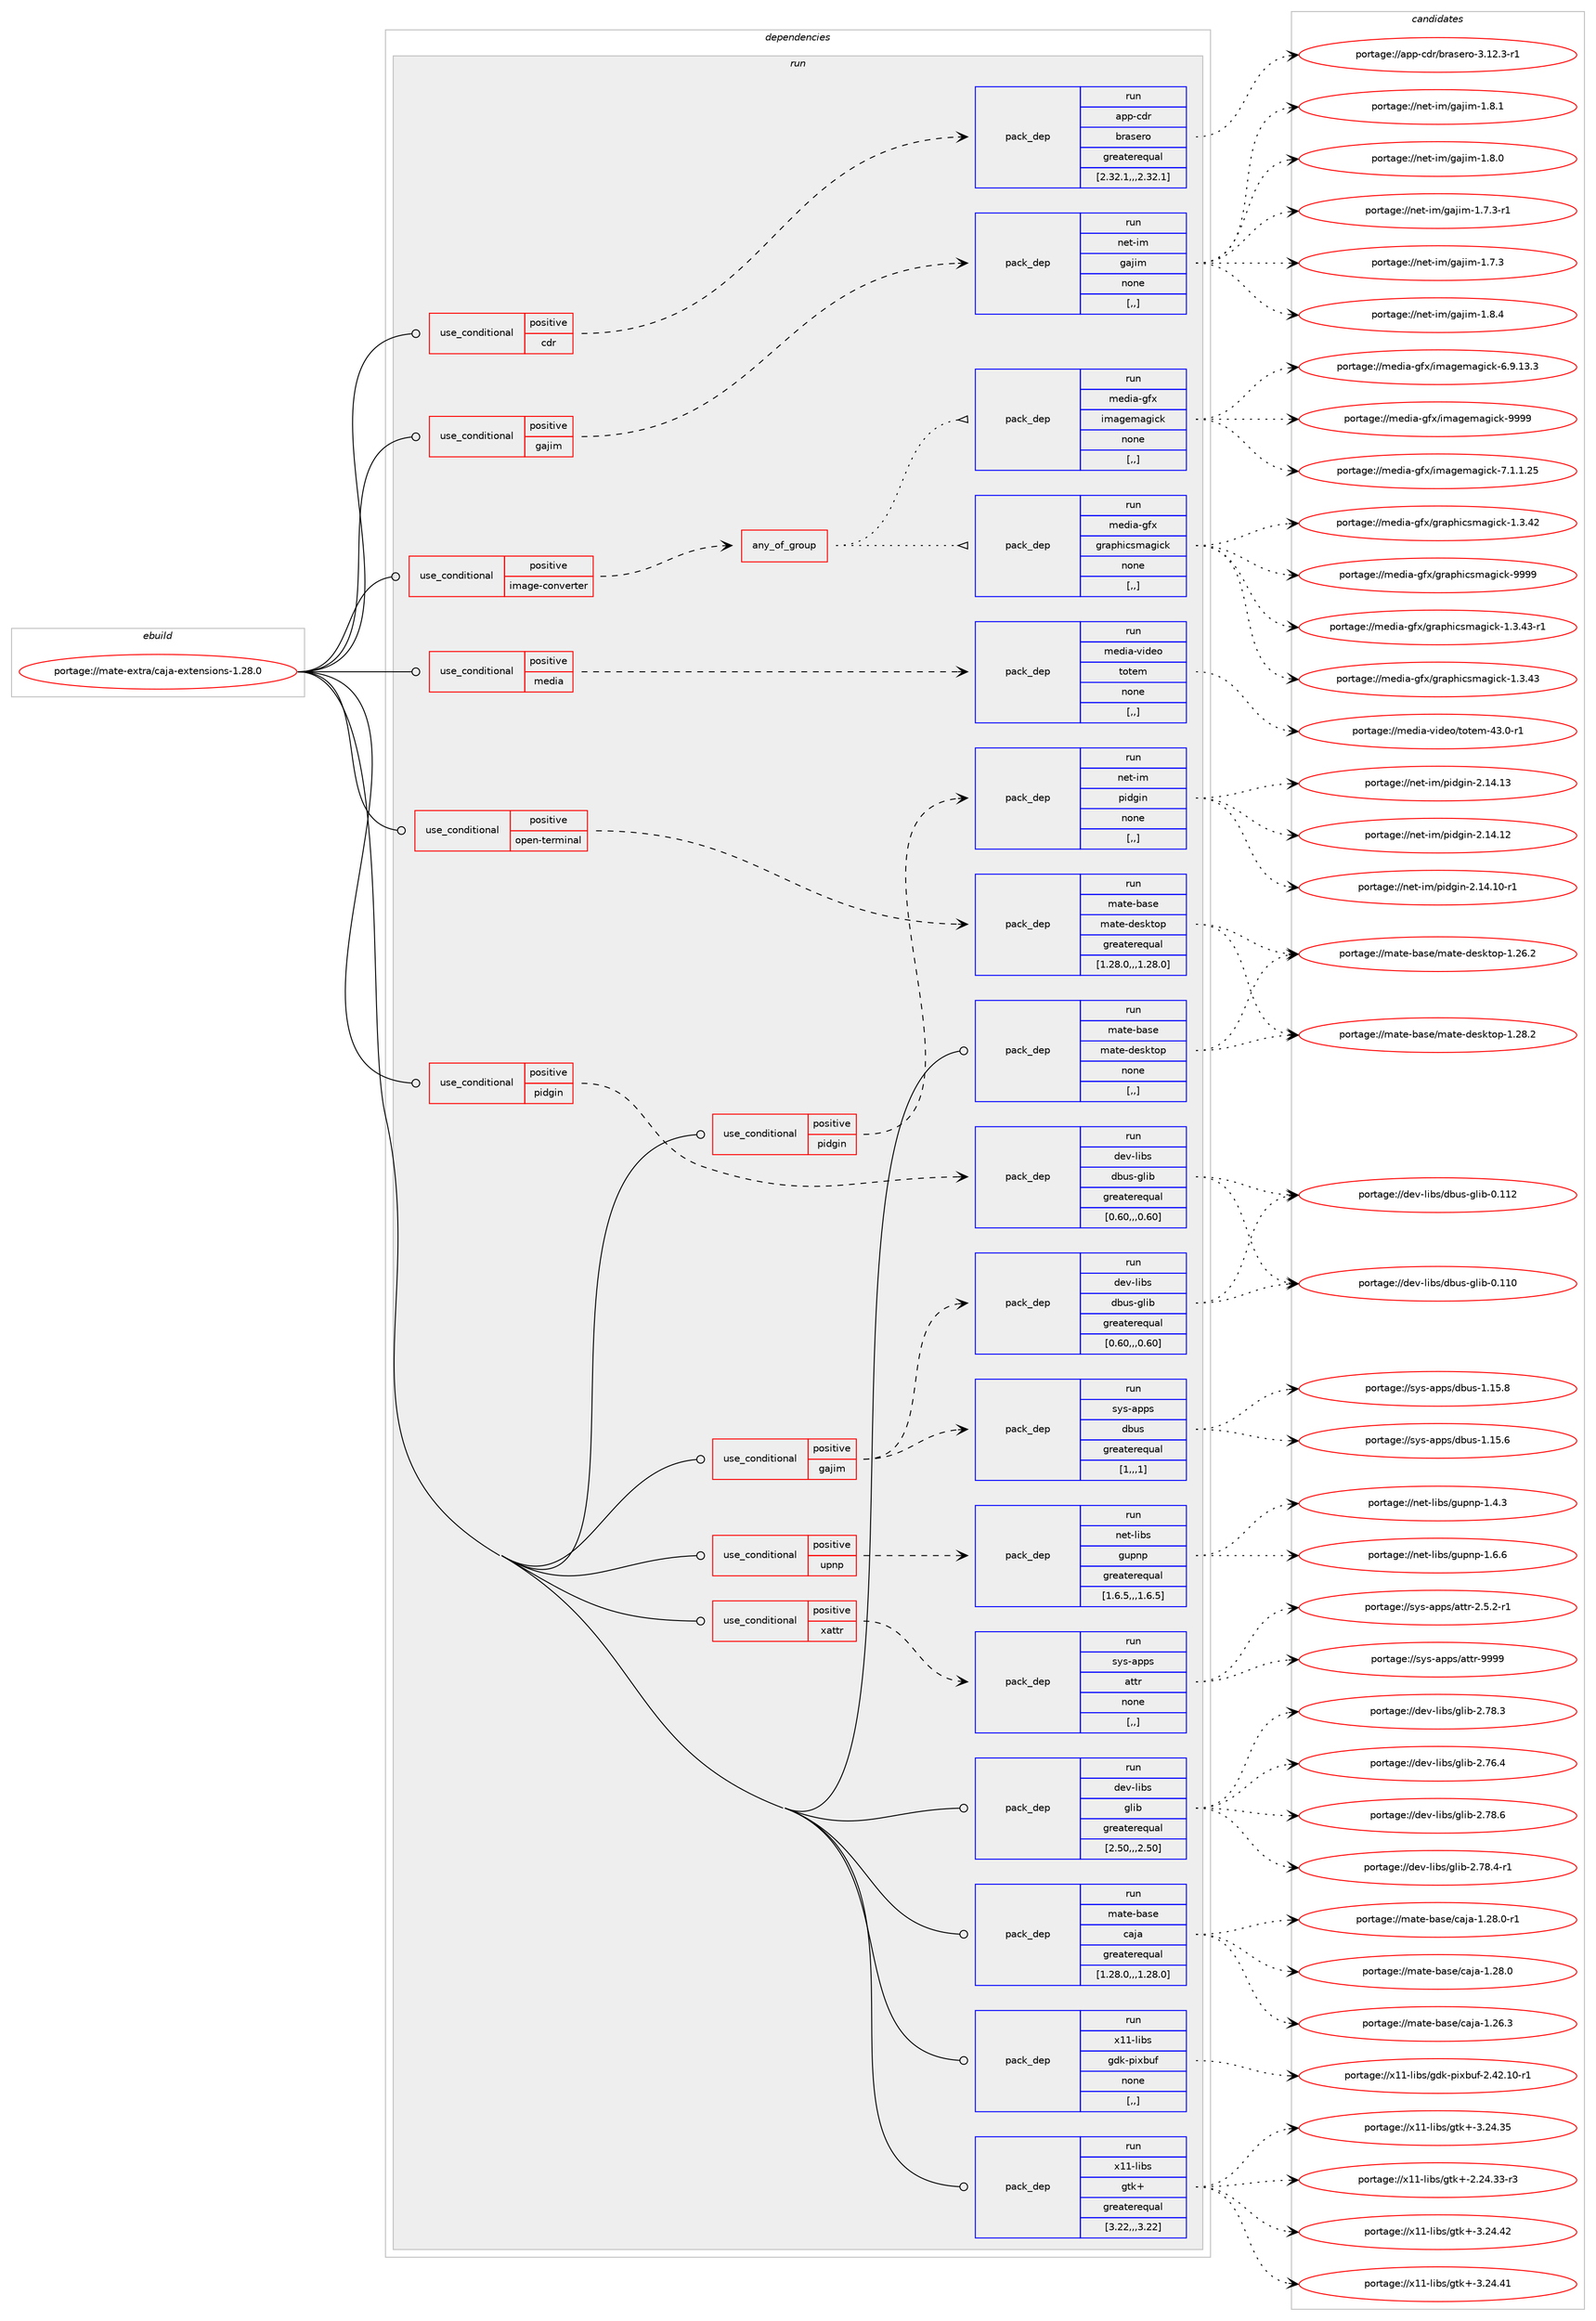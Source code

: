digraph prolog {

# *************
# Graph options
# *************

newrank=true;
concentrate=true;
compound=true;
graph [rankdir=LR,fontname=Helvetica,fontsize=10,ranksep=1.5];#, ranksep=2.5, nodesep=0.2];
edge  [arrowhead=vee];
node  [fontname=Helvetica,fontsize=10];

# **********
# The ebuild
# **********

subgraph cluster_leftcol {
color=gray;
label=<<i>ebuild</i>>;
id [label="portage://mate-extra/caja-extensions-1.28.0", color=red, width=4, href="../mate-extra/caja-extensions-1.28.0.svg"];
}

# ****************
# The dependencies
# ****************

subgraph cluster_midcol {
color=gray;
label=<<i>dependencies</i>>;
subgraph cluster_compile {
fillcolor="#eeeeee";
style=filled;
label=<<i>compile</i>>;
}
subgraph cluster_compileandrun {
fillcolor="#eeeeee";
style=filled;
label=<<i>compile and run</i>>;
}
subgraph cluster_run {
fillcolor="#eeeeee";
style=filled;
label=<<i>run</i>>;
subgraph cond71020 {
dependency282522 [label=<<TABLE BORDER="0" CELLBORDER="1" CELLSPACING="0" CELLPADDING="4"><TR><TD ROWSPAN="3" CELLPADDING="10">use_conditional</TD></TR><TR><TD>positive</TD></TR><TR><TD>cdr</TD></TR></TABLE>>, shape=none, color=red];
subgraph pack209192 {
dependency282523 [label=<<TABLE BORDER="0" CELLBORDER="1" CELLSPACING="0" CELLPADDING="4" WIDTH="220"><TR><TD ROWSPAN="6" CELLPADDING="30">pack_dep</TD></TR><TR><TD WIDTH="110">run</TD></TR><TR><TD>app-cdr</TD></TR><TR><TD>brasero</TD></TR><TR><TD>greaterequal</TD></TR><TR><TD>[2.32.1,,,2.32.1]</TD></TR></TABLE>>, shape=none, color=blue];
}
dependency282522:e -> dependency282523:w [weight=20,style="dashed",arrowhead="vee"];
}
id:e -> dependency282522:w [weight=20,style="solid",arrowhead="odot"];
subgraph cond71021 {
dependency282524 [label=<<TABLE BORDER="0" CELLBORDER="1" CELLSPACING="0" CELLPADDING="4"><TR><TD ROWSPAN="3" CELLPADDING="10">use_conditional</TD></TR><TR><TD>positive</TD></TR><TR><TD>gajim</TD></TR></TABLE>>, shape=none, color=red];
subgraph pack209193 {
dependency282525 [label=<<TABLE BORDER="0" CELLBORDER="1" CELLSPACING="0" CELLPADDING="4" WIDTH="220"><TR><TD ROWSPAN="6" CELLPADDING="30">pack_dep</TD></TR><TR><TD WIDTH="110">run</TD></TR><TR><TD>dev-libs</TD></TR><TR><TD>dbus-glib</TD></TR><TR><TD>greaterequal</TD></TR><TR><TD>[0.60,,,0.60]</TD></TR></TABLE>>, shape=none, color=blue];
}
dependency282524:e -> dependency282525:w [weight=20,style="dashed",arrowhead="vee"];
subgraph pack209194 {
dependency282526 [label=<<TABLE BORDER="0" CELLBORDER="1" CELLSPACING="0" CELLPADDING="4" WIDTH="220"><TR><TD ROWSPAN="6" CELLPADDING="30">pack_dep</TD></TR><TR><TD WIDTH="110">run</TD></TR><TR><TD>sys-apps</TD></TR><TR><TD>dbus</TD></TR><TR><TD>greaterequal</TD></TR><TR><TD>[1,,,1]</TD></TR></TABLE>>, shape=none, color=blue];
}
dependency282524:e -> dependency282526:w [weight=20,style="dashed",arrowhead="vee"];
}
id:e -> dependency282524:w [weight=20,style="solid",arrowhead="odot"];
subgraph cond71022 {
dependency282527 [label=<<TABLE BORDER="0" CELLBORDER="1" CELLSPACING="0" CELLPADDING="4"><TR><TD ROWSPAN="3" CELLPADDING="10">use_conditional</TD></TR><TR><TD>positive</TD></TR><TR><TD>gajim</TD></TR></TABLE>>, shape=none, color=red];
subgraph pack209195 {
dependency282528 [label=<<TABLE BORDER="0" CELLBORDER="1" CELLSPACING="0" CELLPADDING="4" WIDTH="220"><TR><TD ROWSPAN="6" CELLPADDING="30">pack_dep</TD></TR><TR><TD WIDTH="110">run</TD></TR><TR><TD>net-im</TD></TR><TR><TD>gajim</TD></TR><TR><TD>none</TD></TR><TR><TD>[,,]</TD></TR></TABLE>>, shape=none, color=blue];
}
dependency282527:e -> dependency282528:w [weight=20,style="dashed",arrowhead="vee"];
}
id:e -> dependency282527:w [weight=20,style="solid",arrowhead="odot"];
subgraph cond71023 {
dependency282529 [label=<<TABLE BORDER="0" CELLBORDER="1" CELLSPACING="0" CELLPADDING="4"><TR><TD ROWSPAN="3" CELLPADDING="10">use_conditional</TD></TR><TR><TD>positive</TD></TR><TR><TD>image-converter</TD></TR></TABLE>>, shape=none, color=red];
subgraph any2149 {
dependency282530 [label=<<TABLE BORDER="0" CELLBORDER="1" CELLSPACING="0" CELLPADDING="4"><TR><TD CELLPADDING="10">any_of_group</TD></TR></TABLE>>, shape=none, color=red];subgraph pack209196 {
dependency282531 [label=<<TABLE BORDER="0" CELLBORDER="1" CELLSPACING="0" CELLPADDING="4" WIDTH="220"><TR><TD ROWSPAN="6" CELLPADDING="30">pack_dep</TD></TR><TR><TD WIDTH="110">run</TD></TR><TR><TD>media-gfx</TD></TR><TR><TD>imagemagick</TD></TR><TR><TD>none</TD></TR><TR><TD>[,,]</TD></TR></TABLE>>, shape=none, color=blue];
}
dependency282530:e -> dependency282531:w [weight=20,style="dotted",arrowhead="oinv"];
subgraph pack209197 {
dependency282532 [label=<<TABLE BORDER="0" CELLBORDER="1" CELLSPACING="0" CELLPADDING="4" WIDTH="220"><TR><TD ROWSPAN="6" CELLPADDING="30">pack_dep</TD></TR><TR><TD WIDTH="110">run</TD></TR><TR><TD>media-gfx</TD></TR><TR><TD>graphicsmagick</TD></TR><TR><TD>none</TD></TR><TR><TD>[,,]</TD></TR></TABLE>>, shape=none, color=blue];
}
dependency282530:e -> dependency282532:w [weight=20,style="dotted",arrowhead="oinv"];
}
dependency282529:e -> dependency282530:w [weight=20,style="dashed",arrowhead="vee"];
}
id:e -> dependency282529:w [weight=20,style="solid",arrowhead="odot"];
subgraph cond71024 {
dependency282533 [label=<<TABLE BORDER="0" CELLBORDER="1" CELLSPACING="0" CELLPADDING="4"><TR><TD ROWSPAN="3" CELLPADDING="10">use_conditional</TD></TR><TR><TD>positive</TD></TR><TR><TD>media</TD></TR></TABLE>>, shape=none, color=red];
subgraph pack209198 {
dependency282534 [label=<<TABLE BORDER="0" CELLBORDER="1" CELLSPACING="0" CELLPADDING="4" WIDTH="220"><TR><TD ROWSPAN="6" CELLPADDING="30">pack_dep</TD></TR><TR><TD WIDTH="110">run</TD></TR><TR><TD>media-video</TD></TR><TR><TD>totem</TD></TR><TR><TD>none</TD></TR><TR><TD>[,,]</TD></TR></TABLE>>, shape=none, color=blue];
}
dependency282533:e -> dependency282534:w [weight=20,style="dashed",arrowhead="vee"];
}
id:e -> dependency282533:w [weight=20,style="solid",arrowhead="odot"];
subgraph cond71025 {
dependency282535 [label=<<TABLE BORDER="0" CELLBORDER="1" CELLSPACING="0" CELLPADDING="4"><TR><TD ROWSPAN="3" CELLPADDING="10">use_conditional</TD></TR><TR><TD>positive</TD></TR><TR><TD>open-terminal</TD></TR></TABLE>>, shape=none, color=red];
subgraph pack209199 {
dependency282536 [label=<<TABLE BORDER="0" CELLBORDER="1" CELLSPACING="0" CELLPADDING="4" WIDTH="220"><TR><TD ROWSPAN="6" CELLPADDING="30">pack_dep</TD></TR><TR><TD WIDTH="110">run</TD></TR><TR><TD>mate-base</TD></TR><TR><TD>mate-desktop</TD></TR><TR><TD>greaterequal</TD></TR><TR><TD>[1.28.0,,,1.28.0]</TD></TR></TABLE>>, shape=none, color=blue];
}
dependency282535:e -> dependency282536:w [weight=20,style="dashed",arrowhead="vee"];
}
id:e -> dependency282535:w [weight=20,style="solid",arrowhead="odot"];
subgraph cond71026 {
dependency282537 [label=<<TABLE BORDER="0" CELLBORDER="1" CELLSPACING="0" CELLPADDING="4"><TR><TD ROWSPAN="3" CELLPADDING="10">use_conditional</TD></TR><TR><TD>positive</TD></TR><TR><TD>pidgin</TD></TR></TABLE>>, shape=none, color=red];
subgraph pack209200 {
dependency282538 [label=<<TABLE BORDER="0" CELLBORDER="1" CELLSPACING="0" CELLPADDING="4" WIDTH="220"><TR><TD ROWSPAN="6" CELLPADDING="30">pack_dep</TD></TR><TR><TD WIDTH="110">run</TD></TR><TR><TD>dev-libs</TD></TR><TR><TD>dbus-glib</TD></TR><TR><TD>greaterequal</TD></TR><TR><TD>[0.60,,,0.60]</TD></TR></TABLE>>, shape=none, color=blue];
}
dependency282537:e -> dependency282538:w [weight=20,style="dashed",arrowhead="vee"];
}
id:e -> dependency282537:w [weight=20,style="solid",arrowhead="odot"];
subgraph cond71027 {
dependency282539 [label=<<TABLE BORDER="0" CELLBORDER="1" CELLSPACING="0" CELLPADDING="4"><TR><TD ROWSPAN="3" CELLPADDING="10">use_conditional</TD></TR><TR><TD>positive</TD></TR><TR><TD>pidgin</TD></TR></TABLE>>, shape=none, color=red];
subgraph pack209201 {
dependency282540 [label=<<TABLE BORDER="0" CELLBORDER="1" CELLSPACING="0" CELLPADDING="4" WIDTH="220"><TR><TD ROWSPAN="6" CELLPADDING="30">pack_dep</TD></TR><TR><TD WIDTH="110">run</TD></TR><TR><TD>net-im</TD></TR><TR><TD>pidgin</TD></TR><TR><TD>none</TD></TR><TR><TD>[,,]</TD></TR></TABLE>>, shape=none, color=blue];
}
dependency282539:e -> dependency282540:w [weight=20,style="dashed",arrowhead="vee"];
}
id:e -> dependency282539:w [weight=20,style="solid",arrowhead="odot"];
subgraph cond71028 {
dependency282541 [label=<<TABLE BORDER="0" CELLBORDER="1" CELLSPACING="0" CELLPADDING="4"><TR><TD ROWSPAN="3" CELLPADDING="10">use_conditional</TD></TR><TR><TD>positive</TD></TR><TR><TD>upnp</TD></TR></TABLE>>, shape=none, color=red];
subgraph pack209202 {
dependency282542 [label=<<TABLE BORDER="0" CELLBORDER="1" CELLSPACING="0" CELLPADDING="4" WIDTH="220"><TR><TD ROWSPAN="6" CELLPADDING="30">pack_dep</TD></TR><TR><TD WIDTH="110">run</TD></TR><TR><TD>net-libs</TD></TR><TR><TD>gupnp</TD></TR><TR><TD>greaterequal</TD></TR><TR><TD>[1.6.5,,,1.6.5]</TD></TR></TABLE>>, shape=none, color=blue];
}
dependency282541:e -> dependency282542:w [weight=20,style="dashed",arrowhead="vee"];
}
id:e -> dependency282541:w [weight=20,style="solid",arrowhead="odot"];
subgraph cond71029 {
dependency282543 [label=<<TABLE BORDER="0" CELLBORDER="1" CELLSPACING="0" CELLPADDING="4"><TR><TD ROWSPAN="3" CELLPADDING="10">use_conditional</TD></TR><TR><TD>positive</TD></TR><TR><TD>xattr</TD></TR></TABLE>>, shape=none, color=red];
subgraph pack209203 {
dependency282544 [label=<<TABLE BORDER="0" CELLBORDER="1" CELLSPACING="0" CELLPADDING="4" WIDTH="220"><TR><TD ROWSPAN="6" CELLPADDING="30">pack_dep</TD></TR><TR><TD WIDTH="110">run</TD></TR><TR><TD>sys-apps</TD></TR><TR><TD>attr</TD></TR><TR><TD>none</TD></TR><TR><TD>[,,]</TD></TR></TABLE>>, shape=none, color=blue];
}
dependency282543:e -> dependency282544:w [weight=20,style="dashed",arrowhead="vee"];
}
id:e -> dependency282543:w [weight=20,style="solid",arrowhead="odot"];
subgraph pack209204 {
dependency282545 [label=<<TABLE BORDER="0" CELLBORDER="1" CELLSPACING="0" CELLPADDING="4" WIDTH="220"><TR><TD ROWSPAN="6" CELLPADDING="30">pack_dep</TD></TR><TR><TD WIDTH="110">run</TD></TR><TR><TD>dev-libs</TD></TR><TR><TD>glib</TD></TR><TR><TD>greaterequal</TD></TR><TR><TD>[2.50,,,2.50]</TD></TR></TABLE>>, shape=none, color=blue];
}
id:e -> dependency282545:w [weight=20,style="solid",arrowhead="odot"];
subgraph pack209205 {
dependency282546 [label=<<TABLE BORDER="0" CELLBORDER="1" CELLSPACING="0" CELLPADDING="4" WIDTH="220"><TR><TD ROWSPAN="6" CELLPADDING="30">pack_dep</TD></TR><TR><TD WIDTH="110">run</TD></TR><TR><TD>mate-base</TD></TR><TR><TD>caja</TD></TR><TR><TD>greaterequal</TD></TR><TR><TD>[1.28.0,,,1.28.0]</TD></TR></TABLE>>, shape=none, color=blue];
}
id:e -> dependency282546:w [weight=20,style="solid",arrowhead="odot"];
subgraph pack209206 {
dependency282547 [label=<<TABLE BORDER="0" CELLBORDER="1" CELLSPACING="0" CELLPADDING="4" WIDTH="220"><TR><TD ROWSPAN="6" CELLPADDING="30">pack_dep</TD></TR><TR><TD WIDTH="110">run</TD></TR><TR><TD>mate-base</TD></TR><TR><TD>mate-desktop</TD></TR><TR><TD>none</TD></TR><TR><TD>[,,]</TD></TR></TABLE>>, shape=none, color=blue];
}
id:e -> dependency282547:w [weight=20,style="solid",arrowhead="odot"];
subgraph pack209207 {
dependency282548 [label=<<TABLE BORDER="0" CELLBORDER="1" CELLSPACING="0" CELLPADDING="4" WIDTH="220"><TR><TD ROWSPAN="6" CELLPADDING="30">pack_dep</TD></TR><TR><TD WIDTH="110">run</TD></TR><TR><TD>x11-libs</TD></TR><TR><TD>gdk-pixbuf</TD></TR><TR><TD>none</TD></TR><TR><TD>[,,]</TD></TR></TABLE>>, shape=none, color=blue];
}
id:e -> dependency282548:w [weight=20,style="solid",arrowhead="odot"];
subgraph pack209208 {
dependency282549 [label=<<TABLE BORDER="0" CELLBORDER="1" CELLSPACING="0" CELLPADDING="4" WIDTH="220"><TR><TD ROWSPAN="6" CELLPADDING="30">pack_dep</TD></TR><TR><TD WIDTH="110">run</TD></TR><TR><TD>x11-libs</TD></TR><TR><TD>gtk+</TD></TR><TR><TD>greaterequal</TD></TR><TR><TD>[3.22,,,3.22]</TD></TR></TABLE>>, shape=none, color=blue];
}
id:e -> dependency282549:w [weight=20,style="solid",arrowhead="odot"];
}
}

# **************
# The candidates
# **************

subgraph cluster_choices {
rank=same;
color=gray;
label=<<i>candidates</i>>;

subgraph choice209192 {
color=black;
nodesep=1;
choice971121124599100114479811497115101114111455146495046514511449 [label="portage://app-cdr/brasero-3.12.3-r1", color=red, width=4,href="../app-cdr/brasero-3.12.3-r1.svg"];
dependency282523:e -> choice971121124599100114479811497115101114111455146495046514511449:w [style=dotted,weight="100"];
}
subgraph choice209193 {
color=black;
nodesep=1;
choice100101118451081059811547100981171154510310810598454846494950 [label="portage://dev-libs/dbus-glib-0.112", color=red, width=4,href="../dev-libs/dbus-glib-0.112.svg"];
choice100101118451081059811547100981171154510310810598454846494948 [label="portage://dev-libs/dbus-glib-0.110", color=red, width=4,href="../dev-libs/dbus-glib-0.110.svg"];
dependency282525:e -> choice100101118451081059811547100981171154510310810598454846494950:w [style=dotted,weight="100"];
dependency282525:e -> choice100101118451081059811547100981171154510310810598454846494948:w [style=dotted,weight="100"];
}
subgraph choice209194 {
color=black;
nodesep=1;
choice1151211154597112112115471009811711545494649534656 [label="portage://sys-apps/dbus-1.15.8", color=red, width=4,href="../sys-apps/dbus-1.15.8.svg"];
choice1151211154597112112115471009811711545494649534654 [label="portage://sys-apps/dbus-1.15.6", color=red, width=4,href="../sys-apps/dbus-1.15.6.svg"];
dependency282526:e -> choice1151211154597112112115471009811711545494649534656:w [style=dotted,weight="100"];
dependency282526:e -> choice1151211154597112112115471009811711545494649534654:w [style=dotted,weight="100"];
}
subgraph choice209195 {
color=black;
nodesep=1;
choice110101116451051094710397106105109454946564652 [label="portage://net-im/gajim-1.8.4", color=red, width=4,href="../net-im/gajim-1.8.4.svg"];
choice110101116451051094710397106105109454946564649 [label="portage://net-im/gajim-1.8.1", color=red, width=4,href="../net-im/gajim-1.8.1.svg"];
choice110101116451051094710397106105109454946564648 [label="portage://net-im/gajim-1.8.0", color=red, width=4,href="../net-im/gajim-1.8.0.svg"];
choice1101011164510510947103971061051094549465546514511449 [label="portage://net-im/gajim-1.7.3-r1", color=red, width=4,href="../net-im/gajim-1.7.3-r1.svg"];
choice110101116451051094710397106105109454946554651 [label="portage://net-im/gajim-1.7.3", color=red, width=4,href="../net-im/gajim-1.7.3.svg"];
dependency282528:e -> choice110101116451051094710397106105109454946564652:w [style=dotted,weight="100"];
dependency282528:e -> choice110101116451051094710397106105109454946564649:w [style=dotted,weight="100"];
dependency282528:e -> choice110101116451051094710397106105109454946564648:w [style=dotted,weight="100"];
dependency282528:e -> choice1101011164510510947103971061051094549465546514511449:w [style=dotted,weight="100"];
dependency282528:e -> choice110101116451051094710397106105109454946554651:w [style=dotted,weight="100"];
}
subgraph choice209196 {
color=black;
nodesep=1;
choice1091011001059745103102120471051099710310110997103105991074557575757 [label="portage://media-gfx/imagemagick-9999", color=red, width=4,href="../media-gfx/imagemagick-9999.svg"];
choice109101100105974510310212047105109971031011099710310599107455546494649465053 [label="portage://media-gfx/imagemagick-7.1.1.25", color=red, width=4,href="../media-gfx/imagemagick-7.1.1.25.svg"];
choice109101100105974510310212047105109971031011099710310599107455446574649514651 [label="portage://media-gfx/imagemagick-6.9.13.3", color=red, width=4,href="../media-gfx/imagemagick-6.9.13.3.svg"];
dependency282531:e -> choice1091011001059745103102120471051099710310110997103105991074557575757:w [style=dotted,weight="100"];
dependency282531:e -> choice109101100105974510310212047105109971031011099710310599107455546494649465053:w [style=dotted,weight="100"];
dependency282531:e -> choice109101100105974510310212047105109971031011099710310599107455446574649514651:w [style=dotted,weight="100"];
}
subgraph choice209197 {
color=black;
nodesep=1;
choice109101100105974510310212047103114971121041059911510997103105991074557575757 [label="portage://media-gfx/graphicsmagick-9999", color=red, width=4,href="../media-gfx/graphicsmagick-9999.svg"];
choice10910110010597451031021204710311497112104105991151099710310599107454946514652514511449 [label="portage://media-gfx/graphicsmagick-1.3.43-r1", color=red, width=4,href="../media-gfx/graphicsmagick-1.3.43-r1.svg"];
choice1091011001059745103102120471031149711210410599115109971031059910745494651465251 [label="portage://media-gfx/graphicsmagick-1.3.43", color=red, width=4,href="../media-gfx/graphicsmagick-1.3.43.svg"];
choice1091011001059745103102120471031149711210410599115109971031059910745494651465250 [label="portage://media-gfx/graphicsmagick-1.3.42", color=red, width=4,href="../media-gfx/graphicsmagick-1.3.42.svg"];
dependency282532:e -> choice109101100105974510310212047103114971121041059911510997103105991074557575757:w [style=dotted,weight="100"];
dependency282532:e -> choice10910110010597451031021204710311497112104105991151099710310599107454946514652514511449:w [style=dotted,weight="100"];
dependency282532:e -> choice1091011001059745103102120471031149711210410599115109971031059910745494651465251:w [style=dotted,weight="100"];
dependency282532:e -> choice1091011001059745103102120471031149711210410599115109971031059910745494651465250:w [style=dotted,weight="100"];
}
subgraph choice209198 {
color=black;
nodesep=1;
choice10910110010597451181051001011114711611111610110945525146484511449 [label="portage://media-video/totem-43.0-r1", color=red, width=4,href="../media-video/totem-43.0-r1.svg"];
dependency282534:e -> choice10910110010597451181051001011114711611111610110945525146484511449:w [style=dotted,weight="100"];
}
subgraph choice209199 {
color=black;
nodesep=1;
choice1099711610145989711510147109971161014510010111510711611111245494650564650 [label="portage://mate-base/mate-desktop-1.28.2", color=red, width=4,href="../mate-base/mate-desktop-1.28.2.svg"];
choice1099711610145989711510147109971161014510010111510711611111245494650544650 [label="portage://mate-base/mate-desktop-1.26.2", color=red, width=4,href="../mate-base/mate-desktop-1.26.2.svg"];
dependency282536:e -> choice1099711610145989711510147109971161014510010111510711611111245494650564650:w [style=dotted,weight="100"];
dependency282536:e -> choice1099711610145989711510147109971161014510010111510711611111245494650544650:w [style=dotted,weight="100"];
}
subgraph choice209200 {
color=black;
nodesep=1;
choice100101118451081059811547100981171154510310810598454846494950 [label="portage://dev-libs/dbus-glib-0.112", color=red, width=4,href="../dev-libs/dbus-glib-0.112.svg"];
choice100101118451081059811547100981171154510310810598454846494948 [label="portage://dev-libs/dbus-glib-0.110", color=red, width=4,href="../dev-libs/dbus-glib-0.110.svg"];
dependency282538:e -> choice100101118451081059811547100981171154510310810598454846494950:w [style=dotted,weight="100"];
dependency282538:e -> choice100101118451081059811547100981171154510310810598454846494948:w [style=dotted,weight="100"];
}
subgraph choice209201 {
color=black;
nodesep=1;
choice11010111645105109471121051001031051104550464952464951 [label="portage://net-im/pidgin-2.14.13", color=red, width=4,href="../net-im/pidgin-2.14.13.svg"];
choice11010111645105109471121051001031051104550464952464950 [label="portage://net-im/pidgin-2.14.12", color=red, width=4,href="../net-im/pidgin-2.14.12.svg"];
choice110101116451051094711210510010310511045504649524649484511449 [label="portage://net-im/pidgin-2.14.10-r1", color=red, width=4,href="../net-im/pidgin-2.14.10-r1.svg"];
dependency282540:e -> choice11010111645105109471121051001031051104550464952464951:w [style=dotted,weight="100"];
dependency282540:e -> choice11010111645105109471121051001031051104550464952464950:w [style=dotted,weight="100"];
dependency282540:e -> choice110101116451051094711210510010310511045504649524649484511449:w [style=dotted,weight="100"];
}
subgraph choice209202 {
color=black;
nodesep=1;
choice110101116451081059811547103117112110112454946544654 [label="portage://net-libs/gupnp-1.6.6", color=red, width=4,href="../net-libs/gupnp-1.6.6.svg"];
choice110101116451081059811547103117112110112454946524651 [label="portage://net-libs/gupnp-1.4.3", color=red, width=4,href="../net-libs/gupnp-1.4.3.svg"];
dependency282542:e -> choice110101116451081059811547103117112110112454946544654:w [style=dotted,weight="100"];
dependency282542:e -> choice110101116451081059811547103117112110112454946524651:w [style=dotted,weight="100"];
}
subgraph choice209203 {
color=black;
nodesep=1;
choice115121115459711211211547971161161144557575757 [label="portage://sys-apps/attr-9999", color=red, width=4,href="../sys-apps/attr-9999.svg"];
choice115121115459711211211547971161161144550465346504511449 [label="portage://sys-apps/attr-2.5.2-r1", color=red, width=4,href="../sys-apps/attr-2.5.2-r1.svg"];
dependency282544:e -> choice115121115459711211211547971161161144557575757:w [style=dotted,weight="100"];
dependency282544:e -> choice115121115459711211211547971161161144550465346504511449:w [style=dotted,weight="100"];
}
subgraph choice209204 {
color=black;
nodesep=1;
choice1001011184510810598115471031081059845504655564654 [label="portage://dev-libs/glib-2.78.6", color=red, width=4,href="../dev-libs/glib-2.78.6.svg"];
choice10010111845108105981154710310810598455046555646524511449 [label="portage://dev-libs/glib-2.78.4-r1", color=red, width=4,href="../dev-libs/glib-2.78.4-r1.svg"];
choice1001011184510810598115471031081059845504655564651 [label="portage://dev-libs/glib-2.78.3", color=red, width=4,href="../dev-libs/glib-2.78.3.svg"];
choice1001011184510810598115471031081059845504655544652 [label="portage://dev-libs/glib-2.76.4", color=red, width=4,href="../dev-libs/glib-2.76.4.svg"];
dependency282545:e -> choice1001011184510810598115471031081059845504655564654:w [style=dotted,weight="100"];
dependency282545:e -> choice10010111845108105981154710310810598455046555646524511449:w [style=dotted,weight="100"];
dependency282545:e -> choice1001011184510810598115471031081059845504655564651:w [style=dotted,weight="100"];
dependency282545:e -> choice1001011184510810598115471031081059845504655544652:w [style=dotted,weight="100"];
}
subgraph choice209205 {
color=black;
nodesep=1;
choice1099711610145989711510147999710697454946505646484511449 [label="portage://mate-base/caja-1.28.0-r1", color=red, width=4,href="../mate-base/caja-1.28.0-r1.svg"];
choice109971161014598971151014799971069745494650564648 [label="portage://mate-base/caja-1.28.0", color=red, width=4,href="../mate-base/caja-1.28.0.svg"];
choice109971161014598971151014799971069745494650544651 [label="portage://mate-base/caja-1.26.3", color=red, width=4,href="../mate-base/caja-1.26.3.svg"];
dependency282546:e -> choice1099711610145989711510147999710697454946505646484511449:w [style=dotted,weight="100"];
dependency282546:e -> choice109971161014598971151014799971069745494650564648:w [style=dotted,weight="100"];
dependency282546:e -> choice109971161014598971151014799971069745494650544651:w [style=dotted,weight="100"];
}
subgraph choice209206 {
color=black;
nodesep=1;
choice1099711610145989711510147109971161014510010111510711611111245494650564650 [label="portage://mate-base/mate-desktop-1.28.2", color=red, width=4,href="../mate-base/mate-desktop-1.28.2.svg"];
choice1099711610145989711510147109971161014510010111510711611111245494650544650 [label="portage://mate-base/mate-desktop-1.26.2", color=red, width=4,href="../mate-base/mate-desktop-1.26.2.svg"];
dependency282547:e -> choice1099711610145989711510147109971161014510010111510711611111245494650564650:w [style=dotted,weight="100"];
dependency282547:e -> choice1099711610145989711510147109971161014510010111510711611111245494650544650:w [style=dotted,weight="100"];
}
subgraph choice209207 {
color=black;
nodesep=1;
choice1204949451081059811547103100107451121051209811710245504652504649484511449 [label="portage://x11-libs/gdk-pixbuf-2.42.10-r1", color=red, width=4,href="../x11-libs/gdk-pixbuf-2.42.10-r1.svg"];
dependency282548:e -> choice1204949451081059811547103100107451121051209811710245504652504649484511449:w [style=dotted,weight="100"];
}
subgraph choice209208 {
color=black;
nodesep=1;
choice1204949451081059811547103116107434551465052465250 [label="portage://x11-libs/gtk+-3.24.42", color=red, width=4,href="../x11-libs/gtk+-3.24.42.svg"];
choice1204949451081059811547103116107434551465052465249 [label="portage://x11-libs/gtk+-3.24.41", color=red, width=4,href="../x11-libs/gtk+-3.24.41.svg"];
choice1204949451081059811547103116107434551465052465153 [label="portage://x11-libs/gtk+-3.24.35", color=red, width=4,href="../x11-libs/gtk+-3.24.35.svg"];
choice12049494510810598115471031161074345504650524651514511451 [label="portage://x11-libs/gtk+-2.24.33-r3", color=red, width=4,href="../x11-libs/gtk+-2.24.33-r3.svg"];
dependency282549:e -> choice1204949451081059811547103116107434551465052465250:w [style=dotted,weight="100"];
dependency282549:e -> choice1204949451081059811547103116107434551465052465249:w [style=dotted,weight="100"];
dependency282549:e -> choice1204949451081059811547103116107434551465052465153:w [style=dotted,weight="100"];
dependency282549:e -> choice12049494510810598115471031161074345504650524651514511451:w [style=dotted,weight="100"];
}
}

}
